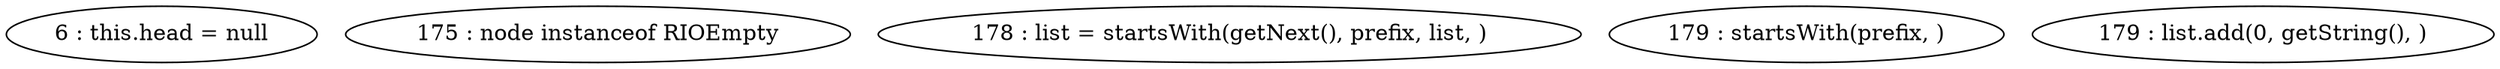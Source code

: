 digraph G {
"6 : this.head = null"
"175 : node instanceof RIOEmpty"
"178 : list = startsWith(getNext(), prefix, list, )"
"179 : startsWith(prefix, )"
"179 : list.add(0, getString(), )"
}